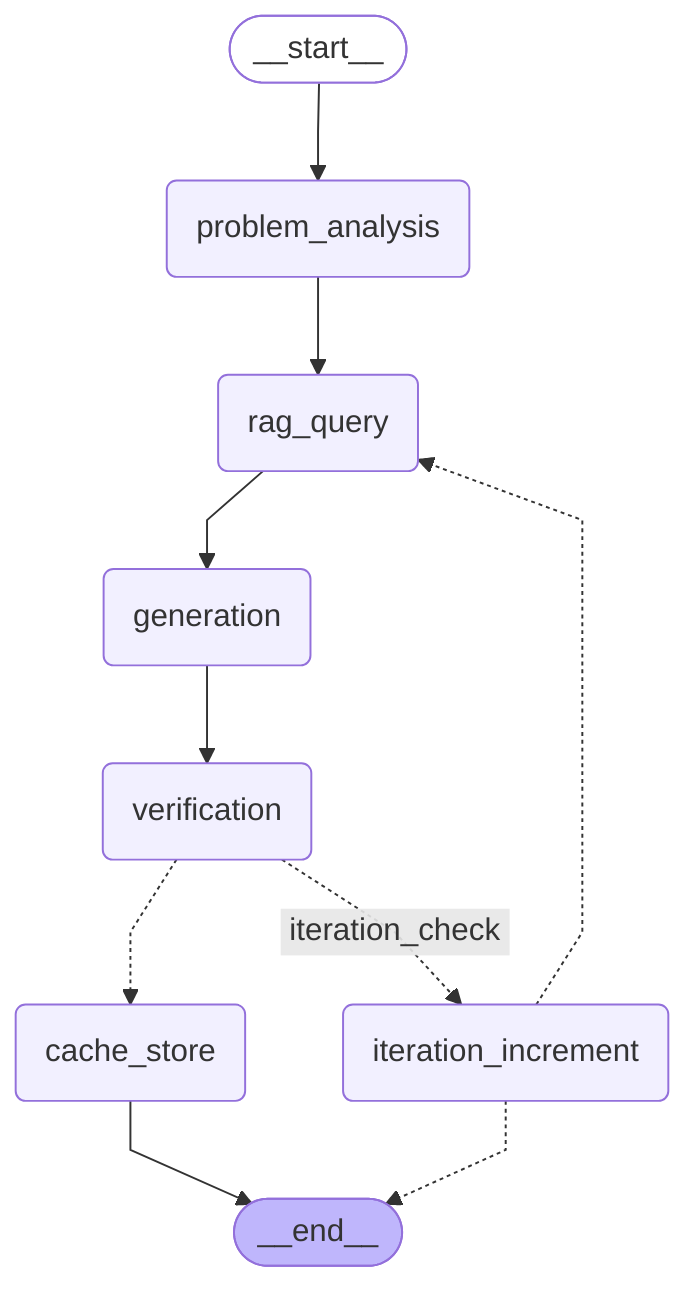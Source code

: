 ---
config:
  flowchart:
    curve: linear
---
graph TD;
	__start__([<p>__start__</p>]):::first
	problem_analysis(problem_analysis)
	rag_query(rag_query)
	generation(generation)
	verification(verification)
	cache_store(cache_store)
	iteration_increment(iteration_increment)
	__end__([<p>__end__</p>]):::last
	__start__ --> problem_analysis;
	generation --> verification;
	iteration_increment -.-> __end__;
	iteration_increment -.-> rag_query;
	problem_analysis --> rag_query;
	rag_query --> generation;
	verification -.-> cache_store;
	verification -. &nbsp;iteration_check&nbsp; .-> iteration_increment;
	cache_store --> __end__;
	classDef default fill:#f2f0ff,line-height:1.2
	classDef first fill-opacity:0
	classDef last fill:#bfb6fc